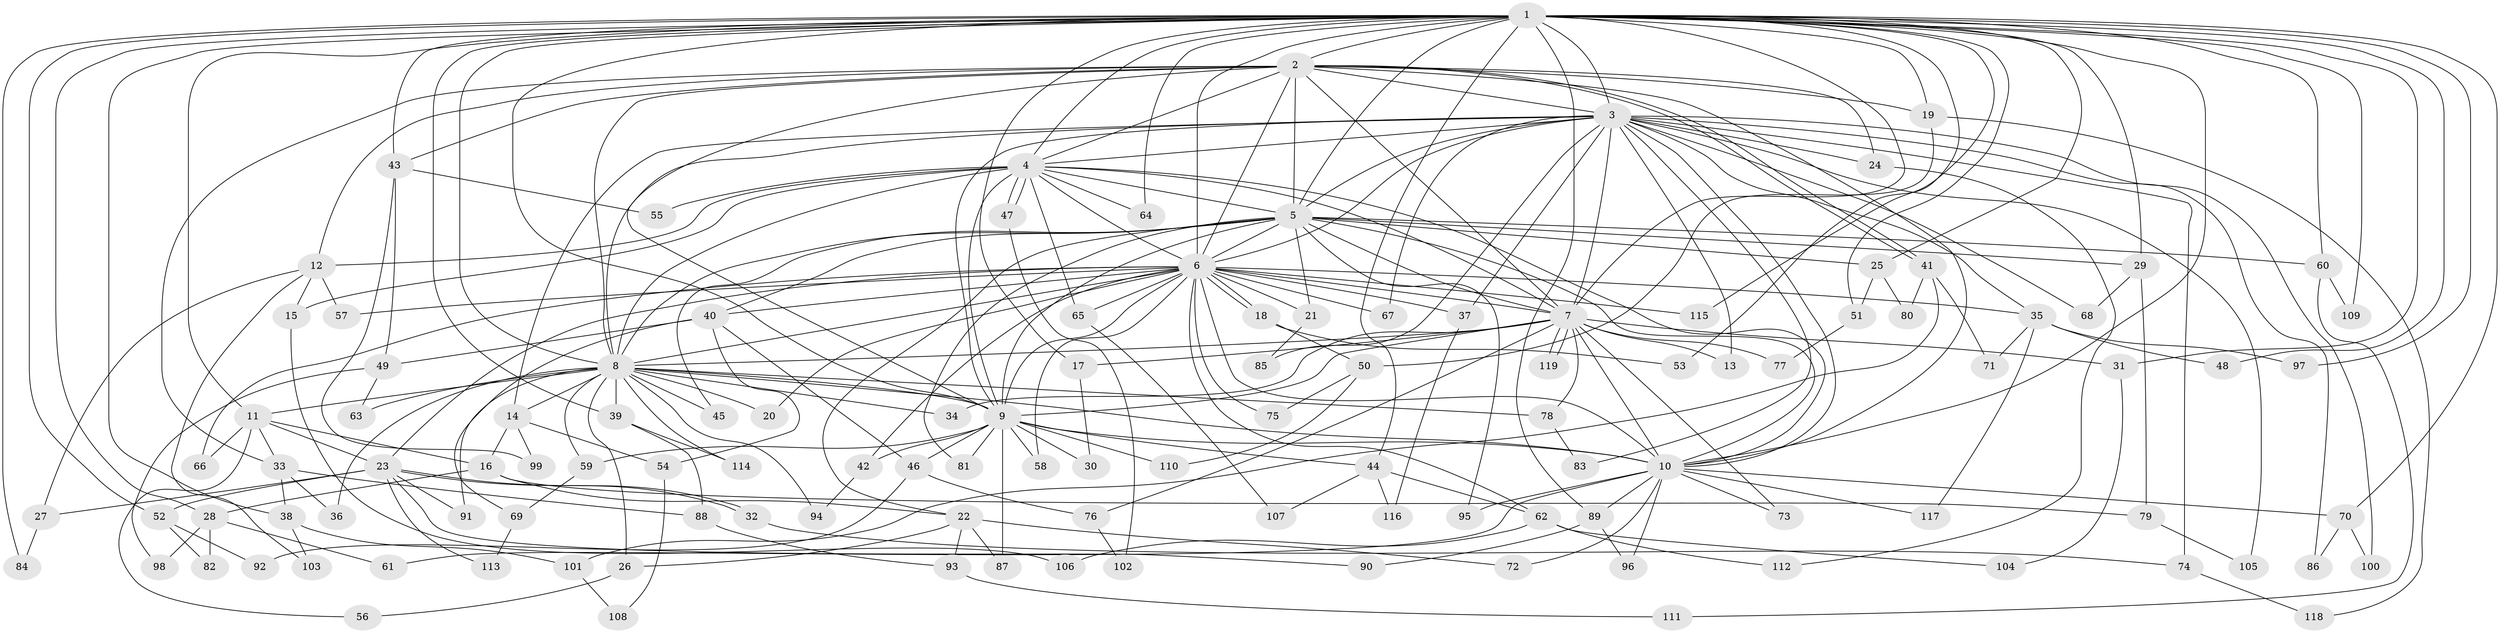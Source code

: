 // Generated by graph-tools (version 1.1) at 2025/01/03/09/25 03:01:15]
// undirected, 119 vertices, 263 edges
graph export_dot {
graph [start="1"]
  node [color=gray90,style=filled];
  1;
  2;
  3;
  4;
  5;
  6;
  7;
  8;
  9;
  10;
  11;
  12;
  13;
  14;
  15;
  16;
  17;
  18;
  19;
  20;
  21;
  22;
  23;
  24;
  25;
  26;
  27;
  28;
  29;
  30;
  31;
  32;
  33;
  34;
  35;
  36;
  37;
  38;
  39;
  40;
  41;
  42;
  43;
  44;
  45;
  46;
  47;
  48;
  49;
  50;
  51;
  52;
  53;
  54;
  55;
  56;
  57;
  58;
  59;
  60;
  61;
  62;
  63;
  64;
  65;
  66;
  67;
  68;
  69;
  70;
  71;
  72;
  73;
  74;
  75;
  76;
  77;
  78;
  79;
  80;
  81;
  82;
  83;
  84;
  85;
  86;
  87;
  88;
  89;
  90;
  91;
  92;
  93;
  94;
  95;
  96;
  97;
  98;
  99;
  100;
  101;
  102;
  103;
  104;
  105;
  106;
  107;
  108;
  109;
  110;
  111;
  112;
  113;
  114;
  115;
  116;
  117;
  118;
  119;
  1 -- 2;
  1 -- 3;
  1 -- 4;
  1 -- 5;
  1 -- 6;
  1 -- 7;
  1 -- 8;
  1 -- 9;
  1 -- 10;
  1 -- 11;
  1 -- 17;
  1 -- 19;
  1 -- 25;
  1 -- 28;
  1 -- 29;
  1 -- 31;
  1 -- 38;
  1 -- 39;
  1 -- 43;
  1 -- 44;
  1 -- 48;
  1 -- 51;
  1 -- 52;
  1 -- 53;
  1 -- 60;
  1 -- 64;
  1 -- 70;
  1 -- 84;
  1 -- 89;
  1 -- 97;
  1 -- 109;
  1 -- 115;
  2 -- 3;
  2 -- 4;
  2 -- 5;
  2 -- 6;
  2 -- 7;
  2 -- 8;
  2 -- 9;
  2 -- 10;
  2 -- 12;
  2 -- 19;
  2 -- 24;
  2 -- 33;
  2 -- 41;
  2 -- 41;
  2 -- 43;
  3 -- 4;
  3 -- 5;
  3 -- 6;
  3 -- 7;
  3 -- 8;
  3 -- 9;
  3 -- 10;
  3 -- 13;
  3 -- 14;
  3 -- 24;
  3 -- 35;
  3 -- 37;
  3 -- 67;
  3 -- 68;
  3 -- 74;
  3 -- 83;
  3 -- 85;
  3 -- 86;
  3 -- 100;
  3 -- 105;
  4 -- 5;
  4 -- 6;
  4 -- 7;
  4 -- 8;
  4 -- 9;
  4 -- 10;
  4 -- 12;
  4 -- 15;
  4 -- 47;
  4 -- 47;
  4 -- 55;
  4 -- 64;
  4 -- 65;
  5 -- 6;
  5 -- 7;
  5 -- 8;
  5 -- 9;
  5 -- 10;
  5 -- 21;
  5 -- 22;
  5 -- 25;
  5 -- 29;
  5 -- 40;
  5 -- 45;
  5 -- 60;
  5 -- 81;
  5 -- 95;
  6 -- 7;
  6 -- 8;
  6 -- 9;
  6 -- 10;
  6 -- 18;
  6 -- 18;
  6 -- 20;
  6 -- 21;
  6 -- 23;
  6 -- 35;
  6 -- 37;
  6 -- 40;
  6 -- 42;
  6 -- 57;
  6 -- 58;
  6 -- 62;
  6 -- 65;
  6 -- 66;
  6 -- 67;
  6 -- 75;
  6 -- 115;
  7 -- 8;
  7 -- 9;
  7 -- 10;
  7 -- 13;
  7 -- 17;
  7 -- 31;
  7 -- 34;
  7 -- 73;
  7 -- 76;
  7 -- 77;
  7 -- 78;
  7 -- 119;
  7 -- 119;
  8 -- 9;
  8 -- 10;
  8 -- 11;
  8 -- 14;
  8 -- 20;
  8 -- 26;
  8 -- 34;
  8 -- 36;
  8 -- 39;
  8 -- 45;
  8 -- 59;
  8 -- 63;
  8 -- 78;
  8 -- 91;
  8 -- 94;
  8 -- 114;
  9 -- 10;
  9 -- 30;
  9 -- 42;
  9 -- 44;
  9 -- 46;
  9 -- 58;
  9 -- 59;
  9 -- 81;
  9 -- 87;
  9 -- 110;
  10 -- 61;
  10 -- 70;
  10 -- 72;
  10 -- 73;
  10 -- 89;
  10 -- 95;
  10 -- 96;
  10 -- 117;
  11 -- 16;
  11 -- 23;
  11 -- 33;
  11 -- 56;
  11 -- 66;
  12 -- 15;
  12 -- 27;
  12 -- 57;
  12 -- 103;
  14 -- 16;
  14 -- 54;
  14 -- 99;
  15 -- 106;
  16 -- 22;
  16 -- 28;
  16 -- 79;
  17 -- 30;
  18 -- 50;
  18 -- 53;
  19 -- 50;
  19 -- 118;
  21 -- 85;
  22 -- 26;
  22 -- 72;
  22 -- 87;
  22 -- 93;
  23 -- 27;
  23 -- 32;
  23 -- 32;
  23 -- 52;
  23 -- 90;
  23 -- 91;
  23 -- 113;
  24 -- 112;
  25 -- 51;
  25 -- 80;
  26 -- 56;
  27 -- 84;
  28 -- 61;
  28 -- 82;
  28 -- 98;
  29 -- 68;
  29 -- 79;
  31 -- 104;
  32 -- 74;
  33 -- 36;
  33 -- 38;
  33 -- 88;
  35 -- 48;
  35 -- 71;
  35 -- 97;
  35 -- 117;
  37 -- 116;
  38 -- 101;
  38 -- 103;
  39 -- 88;
  39 -- 114;
  40 -- 46;
  40 -- 49;
  40 -- 54;
  40 -- 69;
  41 -- 71;
  41 -- 80;
  41 -- 101;
  42 -- 94;
  43 -- 49;
  43 -- 55;
  43 -- 99;
  44 -- 62;
  44 -- 107;
  44 -- 116;
  46 -- 76;
  46 -- 92;
  47 -- 102;
  49 -- 63;
  49 -- 98;
  50 -- 75;
  50 -- 110;
  51 -- 77;
  52 -- 82;
  52 -- 92;
  54 -- 108;
  59 -- 69;
  60 -- 109;
  60 -- 111;
  62 -- 104;
  62 -- 106;
  62 -- 112;
  65 -- 107;
  69 -- 113;
  70 -- 86;
  70 -- 100;
  74 -- 118;
  76 -- 102;
  78 -- 83;
  79 -- 105;
  88 -- 93;
  89 -- 90;
  89 -- 96;
  93 -- 111;
  101 -- 108;
}
